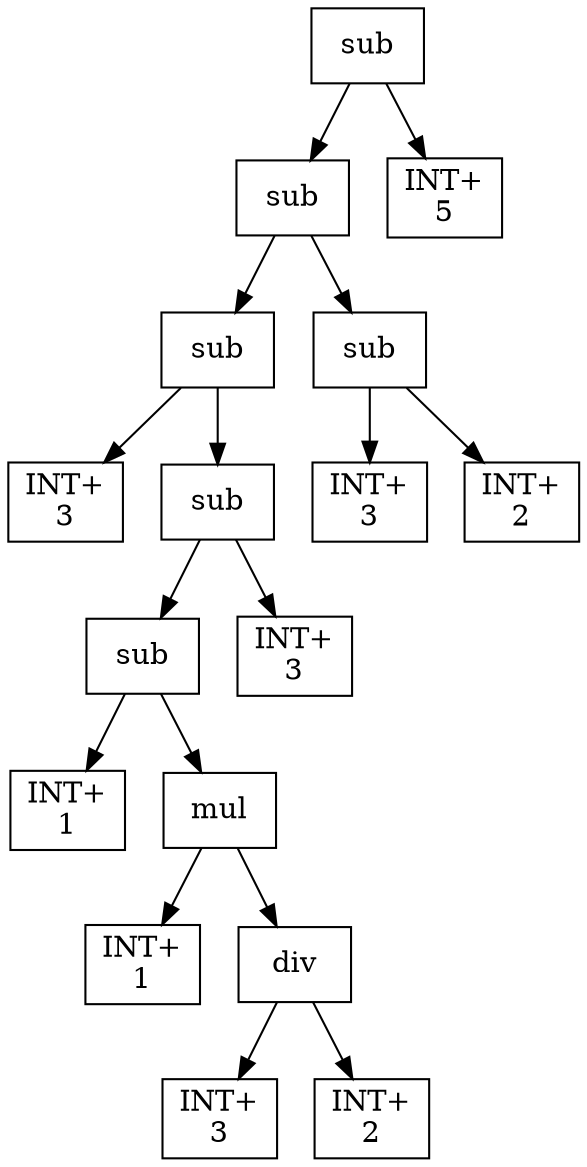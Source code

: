 digraph expr {
  node [shape=box];
  n1 [label="sub"];
  n2 [label="sub"];
  n3 [label="sub"];
  n4 [label="INT+\n3"];
  n5 [label="sub"];
  n6 [label="sub"];
  n7 [label="INT+\n1"];
  n8 [label="mul"];
  n9 [label="INT+\n1"];
  n10 [label="div"];
  n11 [label="INT+\n3"];
  n12 [label="INT+\n2"];
  n10 -> n11;
  n10 -> n12;
  n8 -> n9;
  n8 -> n10;
  n6 -> n7;
  n6 -> n8;
  n13 [label="INT+\n3"];
  n5 -> n6;
  n5 -> n13;
  n3 -> n4;
  n3 -> n5;
  n14 [label="sub"];
  n15 [label="INT+\n3"];
  n16 [label="INT+\n2"];
  n14 -> n15;
  n14 -> n16;
  n2 -> n3;
  n2 -> n14;
  n17 [label="INT+\n5"];
  n1 -> n2;
  n1 -> n17;
}